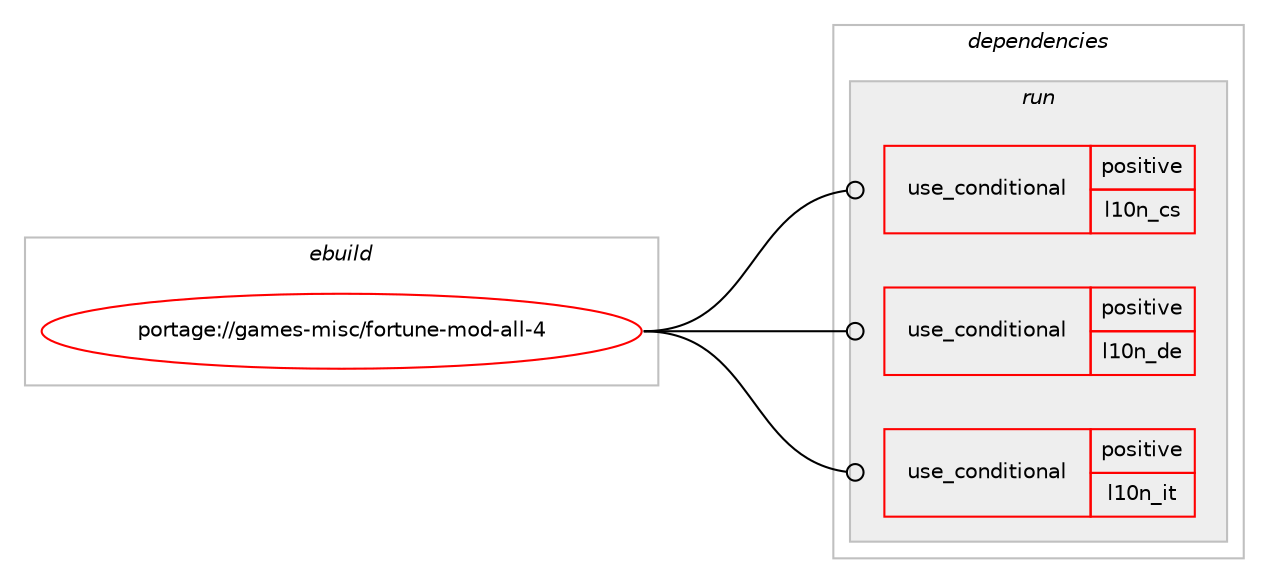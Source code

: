 digraph prolog {

# *************
# Graph options
# *************

newrank=true;
concentrate=true;
compound=true;
graph [rankdir=LR,fontname=Helvetica,fontsize=10,ranksep=1.5];#, ranksep=2.5, nodesep=0.2];
edge  [arrowhead=vee];
node  [fontname=Helvetica,fontsize=10];

# **********
# The ebuild
# **********

subgraph cluster_leftcol {
color=gray;
rank=same;
label=<<i>ebuild</i>>;
id [label="portage://games-misc/fortune-mod-all-4", color=red, width=4, href="../games-misc/fortune-mod-all-4.svg"];
}

# ****************
# The dependencies
# ****************

subgraph cluster_midcol {
color=gray;
label=<<i>dependencies</i>>;
subgraph cluster_compile {
fillcolor="#eeeeee";
style=filled;
label=<<i>compile</i>>;
}
subgraph cluster_compileandrun {
fillcolor="#eeeeee";
style=filled;
label=<<i>compile and run</i>>;
}
subgraph cluster_run {
fillcolor="#eeeeee";
style=filled;
label=<<i>run</i>>;
subgraph cond62699 {
dependency115827 [label=<<TABLE BORDER="0" CELLBORDER="1" CELLSPACING="0" CELLPADDING="4"><TR><TD ROWSPAN="3" CELLPADDING="10">use_conditional</TD></TR><TR><TD>positive</TD></TR><TR><TD>l10n_cs</TD></TR></TABLE>>, shape=none, color=red];
# *** BEGIN UNKNOWN DEPENDENCY TYPE (TODO) ***
# dependency115827 -> package_dependency(portage://games-misc/fortune-mod-all-4,run,no,games-misc,fortune-mod-cs,none,[,,],[],[])
# *** END UNKNOWN DEPENDENCY TYPE (TODO) ***

}
id:e -> dependency115827:w [weight=20,style="solid",arrowhead="odot"];
subgraph cond62700 {
dependency115828 [label=<<TABLE BORDER="0" CELLBORDER="1" CELLSPACING="0" CELLPADDING="4"><TR><TD ROWSPAN="3" CELLPADDING="10">use_conditional</TD></TR><TR><TD>positive</TD></TR><TR><TD>l10n_de</TD></TR></TABLE>>, shape=none, color=red];
# *** BEGIN UNKNOWN DEPENDENCY TYPE (TODO) ***
# dependency115828 -> package_dependency(portage://games-misc/fortune-mod-all-4,run,no,games-misc,fortune-mod-at-linux,none,[,,],[],[])
# *** END UNKNOWN DEPENDENCY TYPE (TODO) ***

# *** BEGIN UNKNOWN DEPENDENCY TYPE (TODO) ***
# dependency115828 -> package_dependency(portage://games-misc/fortune-mod-all-4,run,no,games-misc,fortune-mod-norbert-tretkowski,none,[,,],[],[])
# *** END UNKNOWN DEPENDENCY TYPE (TODO) ***

# *** BEGIN UNKNOWN DEPENDENCY TYPE (TODO) ***
# dependency115828 -> package_dependency(portage://games-misc/fortune-mod-all-4,run,no,games-misc,fortune-mod-thomas-ogrisegg,none,[,,],[],[])
# *** END UNKNOWN DEPENDENCY TYPE (TODO) ***

# *** BEGIN UNKNOWN DEPENDENCY TYPE (TODO) ***
# dependency115828 -> package_dependency(portage://games-misc/fortune-mod-all-4,run,no,games-misc,fortune-mod-fvl,none,[,,],[],[])
# *** END UNKNOWN DEPENDENCY TYPE (TODO) ***

# *** BEGIN UNKNOWN DEPENDENCY TYPE (TODO) ***
# dependency115828 -> package_dependency(portage://games-misc/fortune-mod-all-4,run,no,games-misc,fortune-mod-rss,none,[,,],[],[])
# *** END UNKNOWN DEPENDENCY TYPE (TODO) ***

}
id:e -> dependency115828:w [weight=20,style="solid",arrowhead="odot"];
subgraph cond62701 {
dependency115829 [label=<<TABLE BORDER="0" CELLBORDER="1" CELLSPACING="0" CELLPADDING="4"><TR><TD ROWSPAN="3" CELLPADDING="10">use_conditional</TD></TR><TR><TD>positive</TD></TR><TR><TD>l10n_it</TD></TR></TABLE>>, shape=none, color=red];
# *** BEGIN UNKNOWN DEPENDENCY TYPE (TODO) ***
# dependency115829 -> package_dependency(portage://games-misc/fortune-mod-all-4,run,no,games-misc,fortune-mod-it,none,[,,],[],[])
# *** END UNKNOWN DEPENDENCY TYPE (TODO) ***

}
id:e -> dependency115829:w [weight=20,style="solid",arrowhead="odot"];
# *** BEGIN UNKNOWN DEPENDENCY TYPE (TODO) ***
# id -> package_dependency(portage://games-misc/fortune-mod-all-4,run,no,games-misc,fortune-mod,none,[,,],[],[])
# *** END UNKNOWN DEPENDENCY TYPE (TODO) ***

# *** BEGIN UNKNOWN DEPENDENCY TYPE (TODO) ***
# id -> package_dependency(portage://games-misc/fortune-mod-all-4,run,no,games-misc,fortune-mod-bofh-excuses,none,[,,],[],[])
# *** END UNKNOWN DEPENDENCY TYPE (TODO) ***

# *** BEGIN UNKNOWN DEPENDENCY TYPE (TODO) ***
# id -> package_dependency(portage://games-misc/fortune-mod-all-4,run,no,games-misc,fortune-mod-chucknorris,none,[,,],[],[])
# *** END UNKNOWN DEPENDENCY TYPE (TODO) ***

# *** BEGIN UNKNOWN DEPENDENCY TYPE (TODO) ***
# id -> package_dependency(portage://games-misc/fortune-mod-all-4,run,no,games-misc,fortune-mod-kernelcookies,none,[,,],[],[])
# *** END UNKNOWN DEPENDENCY TYPE (TODO) ***

# *** BEGIN UNKNOWN DEPENDENCY TYPE (TODO) ***
# id -> package_dependency(portage://games-misc/fortune-mod-all-4,run,no,games-misc,fortune-mod-osfortune,none,[,,],[],[])
# *** END UNKNOWN DEPENDENCY TYPE (TODO) ***

# *** BEGIN UNKNOWN DEPENDENCY TYPE (TODO) ***
# id -> package_dependency(portage://games-misc/fortune-mod-all-4,run,no,games-misc,fortune-mod-tao,none,[,,],[],[])
# *** END UNKNOWN DEPENDENCY TYPE (TODO) ***

# *** BEGIN UNKNOWN DEPENDENCY TYPE (TODO) ***
# id -> package_dependency(portage://games-misc/fortune-mod-all-4,run,no,games-misc,fortune-mod-zx-error,none,[,,],[],[])
# *** END UNKNOWN DEPENDENCY TYPE (TODO) ***

}
}

# **************
# The candidates
# **************

subgraph cluster_choices {
rank=same;
color=gray;
label=<<i>candidates</i>>;

}

}
